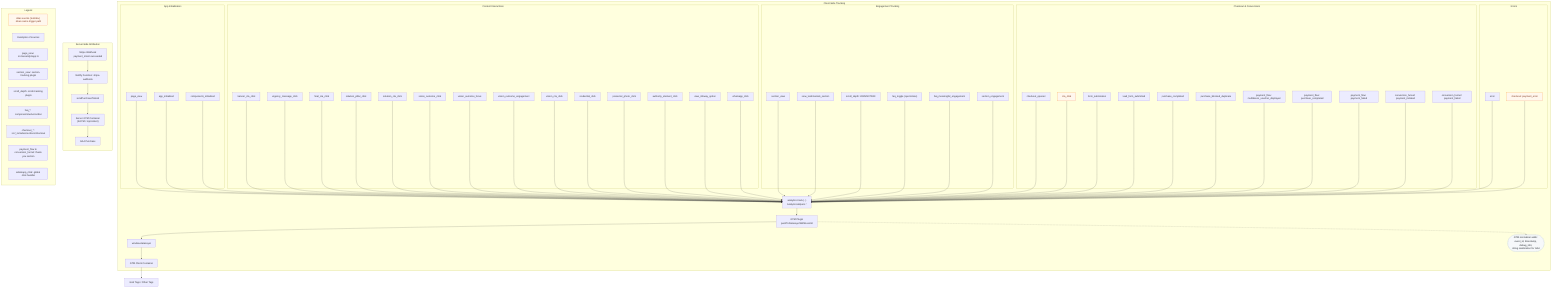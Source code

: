 %% GTM Events & Triggers – Café com Vendas
%% Source of truth: repo code (frontend analytics + Netlify functions)

flowchart TB
  %% =========================
  %% Frontend (Client-Side)
  %% =========================
  subgraph CLIENT[Client-Side Tracking]
    direction TB

    subgraph INIT[App Initialization]
      A1[page_view]
      A2[app_initialized]
      A3[components_initialized]
    end

    subgraph CONTENT[Content Interactions]
      C1[banner_cta_click]
      C2[urgency_message_click]
      C3[final_cta_click]
      C4[solution_pillar_click]
      C5[solution_cta_click]
      C6[vision_outcome_click]
      C7[vision_outcome_focus]
      C8[vision_outcome_engagement]
      C9[vision_cta_click]
      C10[credential_click]
      C11[presenter_photo_click]
      C12[authority_element_click]
      C13[view_mbway_option]
      C14[whatsapp_click]
    end

    subgraph ENG[Engagement Tracking]
      E1[section_view]
      E2[view_testimonials_section]
      E3[scroll_depth 10/25/50/75/90]
      E4["faq_toggle (open/close)"]
      E5[faq_meaningful_engagement]
      E6[section_engagement]
    end

    subgraph CHECKOUT[Checkout & Conversions]
      K1[checkout_opened]
      K2[cta_click]:::alias
      K3[form_submission]
      K4[lead_form_submitted]
      K5[purchase_completed]
      K6[purchase_blocked_duplicate]
      K7[payment_flow: multibanco_voucher_displayed]
      K8[payment_flow: purchase_completed]
      K9[payment_flow: payment_failed]
      K10[conversion_funnel: payment_initiated]
      K11[conversion_funnel: payment_failed]
    end

    subgraph ERR[Errors]
      R1[error]
      R2[checkout: payment_error]:::alias
    end

    %% Frontend pipeline
    F0["analytics.track(...)<br/>AnalyticsHelpers.*"] --> F1["GTM Plugin<br/>pushToDataLayerWithEventId"]
    F1 --> F2[window.dataLayer]
    F2 --> F3["GTM Client Container"]

    %% Events feeding the pipeline
    A1 --> F0
    A2 --> F0
    A3 --> F0

    C1 --> F0
    C2 --> F0
    C3 --> F0
    C4 --> F0
    C5 --> F0
    C6 --> F0
    C7 --> F0
    C8 --> F0
    C9 --> F0
    C10 --> F0
    C11 --> F0
    C12 --> F0
    C13 --> F0
    C14 --> F0

    E1 --> F0
    E2 --> F0
    E3 --> F0
    E4 --> F0
    E5 --> F0
    E6 --> F0

    K1 --> F0
    K2 --> F0
    K3 --> F0
    K4 --> F0
    K5 --> F0
    K6 --> F0
    K7 --> F0
    K8 --> F0
    K9 --> F0
    K10 --> F0
    K11 --> F0

    R1 --> F0
    R2 --> F0

    %% Notes about normalization and enrichment
    classDef note fill:#f6f8fa,stroke:#c9d1d9,color:#24292f;
    N1([GTM normalizer adds: event_id, timestamp, debug_info;<br/>string sanitization for GA4]):::note
    F1 -.-> N1
  end

  %% =========================
  %% GTM/GA4
  %% =========================
  F3 --> T1[GA4 Tags / Other Tags]

  %% =========================
  %% Server-Side Path
  %% =========================
  subgraph SERVER[Server-Side Attribution]
    direction TB
    S1["Stripe Webhook<br/>payment_intent.succeeded"] --> S2["Netlify Function: stripe-webhook"]
    S2 --> S3[sendPurchaseToGA4]

    S3 --> S4["Server GTM Container<br/>(SGTM / mp/collect)"]
    S4 --> S5[GA4 Purchase]
  end

  %% =========================
  %% Legend / Sources
  %% =========================
  subgraph LEGEND[Legend]
    L1["Alias events (test/dev) share same trigger path"]:::alias
    L2[Examples of sources]
    L2a[page_view: src/assets/js/app.ts]
    L2b[section_view: section-tracking plugin]
    L2c[scroll_depth: scroll-tracking plugin]
    L2d[faq_*: components/ui/accordion]
    L2e[checkout_*: src/_includes/sections/checkout]
    L2f[payment_flow & conversion_funnel: thank-you section]
    L2g[whatsapp_click: global click handler]
  end

  classDef alias fill:#fff7ed,stroke:#f97316,color:#7c2d12;

%% =========================
%% Event Index (from code)
%% =========================
%% Initialization: page_view, app_initialized, components_initialized
%% Content: banner_cta_click, urgency_message_click, final_cta_click,
%%   solution_pillar_click, solution_cta_click, vision_outcome_click,
%%   vision_outcome_focus, vision_outcome_engagement, vision_cta_click,
%%   credential_click, presenter_photo_click, authority_element_click,
%%   view_mbway_option, whatsapp_click
%% Engagement: section_view, view_testimonials_section, scroll_depth,
%%   faq_toggle, faq_meaningful_engagement, section_engagement
%% Checkout/Conversions: checkout_opened, cta_click, form_submission,
%%   lead_form_submitted, purchase_completed, purchase_blocked_duplicate,
%%   payment_flow:{multibanco_voucher_displayed,purchase_completed,payment_failed},
%%   conversion_funnel:{payment_initiated,payment_failed}
%% Errors: error, (checkout) payment_error